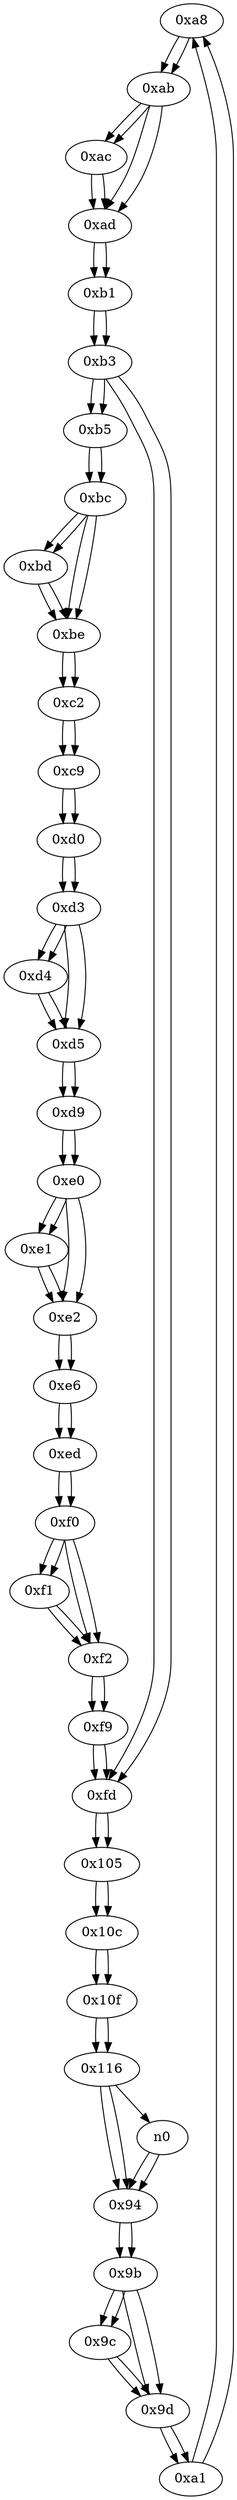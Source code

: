 digraph G{
/* nodes */
/* Start Freq.: 2242 */
/* entry: 0x94  */
  n1 [label="0xa8"]
  n2 [label="0x94"]
  n3 [label="0x9b"]
  n4 [label="0x9c"]
  n5 [label="0x9d"]
  n6 [label="0xa1"]
  n7 [label="0x10c"]
  n8 [label="0xab"]
  n9 [label="0xac"]
  na [label="0xad"]
  nb [label="0xb1"]
  nc [label="0xb3"]
  nd [label="0xb5"]
  ne [label="0xbc"]
  nf [label="0xbd"]
  n10 [label="0xbe"]
  n11 [label="0xc2"]
  n12 [label="0xc9"]
  n13 [label="0xd0"]
  n14 [label="0xd3"]
  n15 [label="0xd4"]
  n16 [label="0xd5"]
  n17 [label="0xd9"]
  n18 [label="0xe0"]
  n19 [label="0xe1"]
  n1a [label="0xe2"]
  n1b [label="0xe6"]
  n1c [label="0xed"]
  n1d [label="0xf0"]
  n1e [label="0xf1"]
  n1f [label="0xf2"]
  n20 [label="0xf9"]
  n21 [label="0xfd"]
  n22 [label="0x105"]
  n23 [label="0x10f"]
  n24 [label="0x116"]
/* edges */
n1 -> n8;
n6 -> n1;
n2 -> n3;
n0 -> n2;
n24 -> n2;
n0 -> n2;
n3 -> n5;
n3 -> n4;
n2 -> n3;
n4 -> n5;
n3 -> n4;
n5 -> n6;
n3 -> n5;
n4 -> n5;
n6 -> n1;
n5 -> n6;
n7 -> n23;
n22 -> n7;
n8 -> na;
n8 -> n9;
n1 -> n8;
n9 -> na;
n8 -> n9;
na -> nb;
n8 -> na;
n9 -> na;
nb -> nc;
na -> nb;
nc -> n21;
nc -> nd;
nb -> nc;
nd -> ne;
nc -> nd;
ne -> n10;
ne -> nf;
nd -> ne;
nf -> n10;
ne -> nf;
n10 -> n11;
ne -> n10;
nf -> n10;
n11 -> n12;
n10 -> n11;
n12 -> n13;
n11 -> n12;
n13 -> n14;
n12 -> n13;
n14 -> n16;
n14 -> n15;
n13 -> n14;
n15 -> n16;
n14 -> n15;
n16 -> n17;
n14 -> n16;
n15 -> n16;
n17 -> n18;
n16 -> n17;
n18 -> n1a;
n18 -> n19;
n17 -> n18;
n19 -> n1a;
n18 -> n19;
n1a -> n1b;
n18 -> n1a;
n19 -> n1a;
n1b -> n1c;
n1a -> n1b;
n1c -> n1d;
n1b -> n1c;
n1d -> n1f;
n1d -> n1e;
n1c -> n1d;
n1e -> n1f;
n1d -> n1e;
n1f -> n20;
n1d -> n1f;
n1e -> n1f;
n20 -> n21;
n1f -> n20;
n21 -> n22;
nc -> n21;
n20 -> n21;
n22 -> n7;
n21 -> n22;
n23 -> n24;
n7 -> n23;
n24 -> n2;
n24 -> n0;
n23 -> n24;
}
